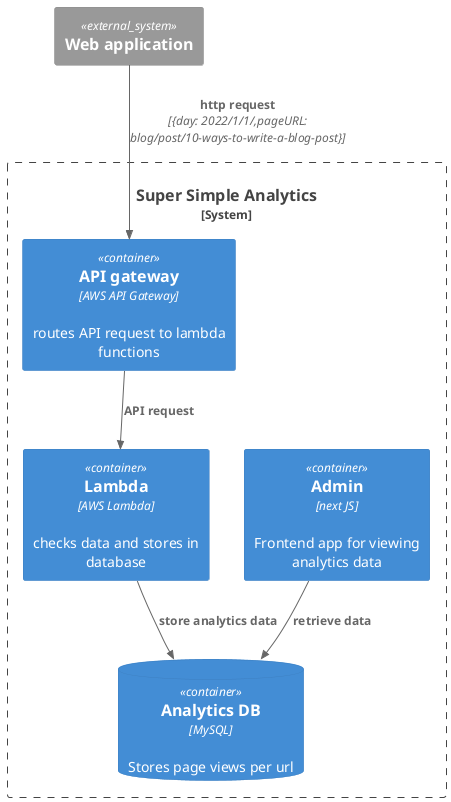 @startuml
!include_many <C4/C4_Container>
System_Boundary(ssa, "Super Simple Analytics") {
    Container(admin, "Admin", "next JS", "Frontend app for viewing analytics data")
    Container(lambda, "Lambda", "AWS Lambda", "checks data and stores in database")
    Container(apiGateway, "API gateway", "AWS API Gateway", "routes API request to lambda functions")
    ContainerDb(analyticsDB, "Analytics DB", "MySQL", "Stores page views per url")
    Rel(apiGateway, lambda, API request)
    Rel(lambda, analyticsDB, store analytics data)
    Rel( admin, analyticsDB, retrieve data)
}
System_Ext(webApp, "Web application")
Rel(webApp, apiGateway, http request, "{day: 2022/1/1/,pageURL: blog/post/10-ways-to-write-a-blog-post}")
@enduml
